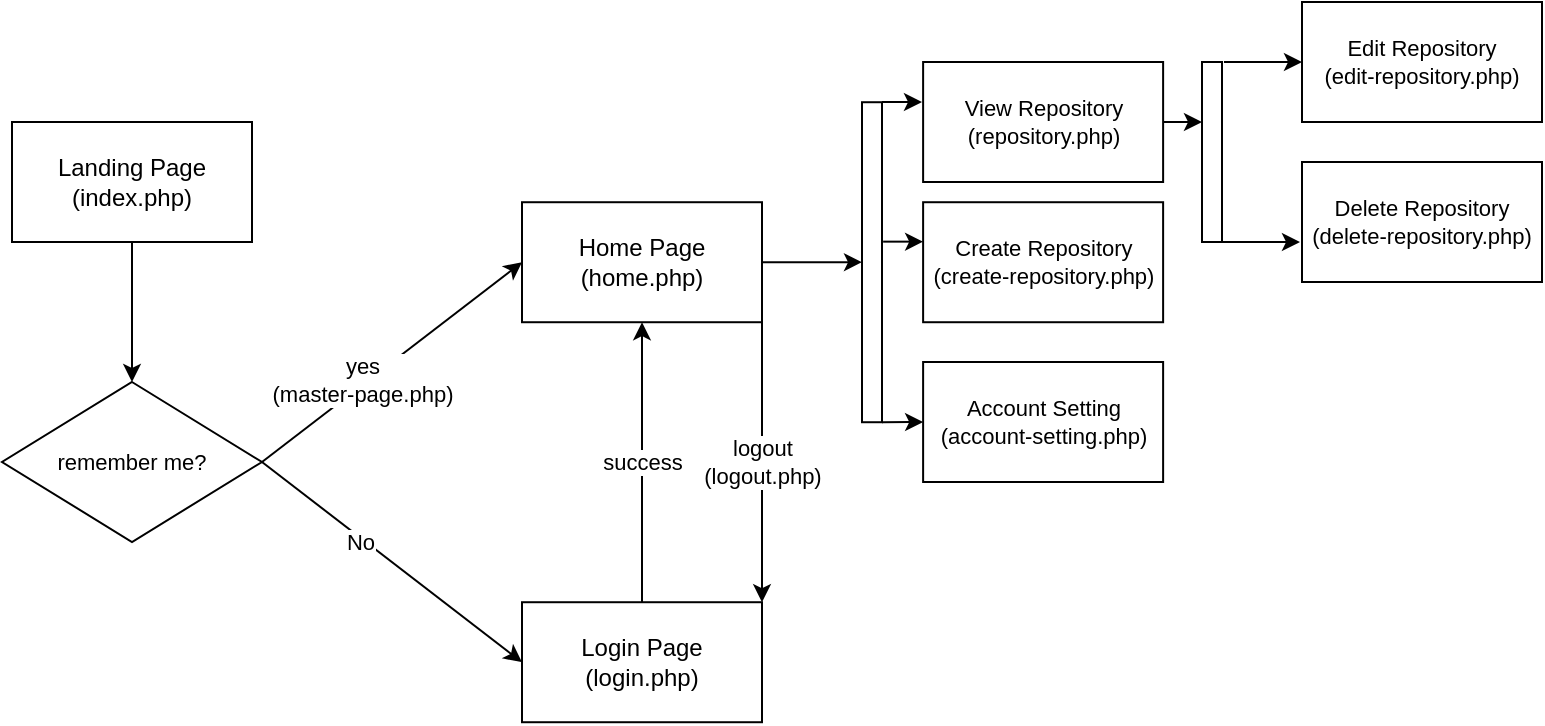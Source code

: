 <mxfile version="20.8.16" type="google"><diagram id="HdG9q-_7CEFRkqEDtFFe" name="Page-1"><mxGraphModel grid="1" page="0" gridSize="10" guides="1" tooltips="1" connect="1" arrows="1" fold="1" pageScale="1" pageWidth="850" pageHeight="1100" math="0" shadow="0"><root><mxCell id="0"/><mxCell id="1" parent="0"/><mxCell id="9" style="edgeStyle=none;shape=connector;rounded=1;html=1;exitX=0.5;exitY=1;exitDx=0;exitDy=0;entryX=0.5;entryY=0;entryDx=0;entryDy=0;labelBackgroundColor=default;strokeColor=default;fontFamily=Helvetica;fontSize=11;fontColor=default;endArrow=classic;" edge="1" parent="1" source="2" target="7"><mxGeometry relative="1" as="geometry"/></mxCell><mxCell id="2" value="Landing Page&lt;br&gt;(index.php)" style="rounded=0;whiteSpace=wrap;html=1;" vertex="1" parent="1"><mxGeometry x="215" y="210" width="120" height="60" as="geometry"/></mxCell><mxCell id="26" style="edgeStyle=none;shape=connector;rounded=1;html=1;exitX=1;exitY=0.5;exitDx=0;exitDy=0;labelBackgroundColor=default;strokeColor=default;fontFamily=Helvetica;fontSize=11;fontColor=default;endArrow=classic;" edge="1" parent="1" source="4" target="25"><mxGeometry relative="1" as="geometry"/></mxCell><mxCell id="39" style="edgeStyle=none;shape=connector;rounded=1;html=1;exitX=1;exitY=1;exitDx=0;exitDy=0;entryX=1;entryY=0;entryDx=0;entryDy=0;labelBackgroundColor=default;strokeColor=default;fontFamily=Helvetica;fontSize=11;fontColor=default;endArrow=classic;" edge="1" parent="1" source="4" target="11"><mxGeometry relative="1" as="geometry"/></mxCell><mxCell id="40" value="logout&lt;br&gt;(logout.php)" style="edgeLabel;html=1;align=center;verticalAlign=middle;resizable=0;points=[];fontSize=11;fontFamily=Helvetica;fontColor=default;" vertex="1" connectable="0" parent="39"><mxGeometry x="0.187" y="-1" relative="1" as="geometry"><mxPoint x="1" y="-13" as="offset"/></mxGeometry></mxCell><mxCell id="4" value="Home Page&lt;br&gt;(home.php)" style="rounded=0;whiteSpace=wrap;html=1;" vertex="1" parent="1"><mxGeometry x="470" y="250.11" width="120" height="60" as="geometry"/></mxCell><mxCell id="12" style="edgeStyle=none;shape=connector;rounded=1;html=1;exitX=1;exitY=0.5;exitDx=0;exitDy=0;entryX=0;entryY=0.5;entryDx=0;entryDy=0;labelBackgroundColor=default;strokeColor=default;fontFamily=Helvetica;fontSize=11;fontColor=default;endArrow=classic;" edge="1" parent="1" source="7" target="11"><mxGeometry relative="1" as="geometry"/></mxCell><mxCell id="13" value="No" style="edgeLabel;html=1;align=center;verticalAlign=middle;resizable=0;points=[];fontSize=11;fontFamily=Helvetica;fontColor=default;" vertex="1" connectable="0" parent="12"><mxGeometry x="-0.237" y="-2" relative="1" as="geometry"><mxPoint as="offset"/></mxGeometry></mxCell><mxCell id="16" style="edgeStyle=none;shape=connector;rounded=1;html=1;exitX=1;exitY=0.5;exitDx=0;exitDy=0;entryX=0;entryY=0.5;entryDx=0;entryDy=0;labelBackgroundColor=default;strokeColor=default;fontFamily=Helvetica;fontSize=11;fontColor=default;endArrow=classic;" edge="1" parent="1" source="7" target="4"><mxGeometry relative="1" as="geometry"/></mxCell><mxCell id="17" value="yes&lt;br&gt;(master-page.php)" style="edgeLabel;html=1;align=center;verticalAlign=middle;resizable=0;points=[];fontSize=11;fontFamily=Helvetica;fontColor=default;" vertex="1" connectable="0" parent="16"><mxGeometry x="-0.212" y="2" relative="1" as="geometry"><mxPoint as="offset"/></mxGeometry></mxCell><mxCell id="7" value="remember me?" style="rhombus;whiteSpace=wrap;html=1;fontFamily=Helvetica;fontSize=11;fontColor=default;" vertex="1" parent="1"><mxGeometry x="210" y="340" width="130" height="80" as="geometry"/></mxCell><mxCell id="14" style="edgeStyle=none;shape=connector;rounded=1;html=1;exitX=0.5;exitY=0;exitDx=0;exitDy=0;entryX=0.5;entryY=1;entryDx=0;entryDy=0;labelBackgroundColor=default;strokeColor=default;fontFamily=Helvetica;fontSize=11;fontColor=default;endArrow=classic;" edge="1" parent="1" source="11" target="4"><mxGeometry relative="1" as="geometry"/></mxCell><mxCell id="36" value="success" style="edgeLabel;html=1;align=center;verticalAlign=middle;resizable=0;points=[];fontSize=11;fontFamily=Helvetica;fontColor=default;" vertex="1" connectable="0" parent="14"><mxGeometry x="-0.355" y="1" relative="1" as="geometry"><mxPoint x="1" y="-25" as="offset"/></mxGeometry></mxCell><mxCell id="11" value="Login Page&lt;br&gt;(login.php)" style="rounded=0;whiteSpace=wrap;html=1;" vertex="1" parent="1"><mxGeometry x="470" y="450.11" width="120" height="60" as="geometry"/></mxCell><mxCell id="22" value="Create Repository&lt;br&gt;(create-repository.php)" style="rounded=0;whiteSpace=wrap;html=1;fontFamily=Helvetica;fontSize=11;fontColor=default;" vertex="1" parent="1"><mxGeometry x="670.56" y="250.11" width="120" height="60" as="geometry"/></mxCell><mxCell id="25" value="" style="rounded=0;whiteSpace=wrap;html=1;fontFamily=Helvetica;fontSize=11;fontColor=default;" vertex="1" parent="1"><mxGeometry x="640" y="200.11" width="10" height="160" as="geometry"/></mxCell><mxCell id="28" value="View Repository&lt;br&gt;(repository.php)" style="rounded=0;whiteSpace=wrap;html=1;fontFamily=Helvetica;fontSize=11;fontColor=default;" vertex="1" parent="1"><mxGeometry x="670.56" y="180" width="120" height="60" as="geometry"/></mxCell><mxCell id="32" style="edgeStyle=none;shape=connector;rounded=1;html=1;exitX=1;exitY=0.25;exitDx=0;exitDy=0;entryX=0;entryY=0.5;entryDx=0;entryDy=0;labelBackgroundColor=default;strokeColor=default;fontFamily=Helvetica;fontSize=11;fontColor=default;endArrow=classic;" edge="1" parent="1" target="33"><mxGeometry relative="1" as="geometry"><mxPoint x="650" y="360.11" as="sourcePoint"/><mxPoint x="720.56" y="360.11" as="targetPoint"/></mxGeometry></mxCell><mxCell id="33" value="Account Setting&lt;br&gt;(account-setting.php)" style="rounded=0;whiteSpace=wrap;html=1;fontFamily=Helvetica;fontSize=11;fontColor=default;" vertex="1" parent="1"><mxGeometry x="670.56" y="330" width="120" height="60" as="geometry"/></mxCell><mxCell id="35" style="edgeStyle=none;shape=connector;rounded=1;html=1;exitX=0.944;exitY=0.125;exitDx=0;exitDy=0;labelBackgroundColor=default;strokeColor=default;fontFamily=Helvetica;fontSize=11;fontColor=default;endArrow=classic;exitPerimeter=0;" edge="1" parent="1"><mxGeometry relative="1" as="geometry"><mxPoint x="650.0" y="200" as="sourcePoint"/><mxPoint x="670" y="200" as="targetPoint"/></mxGeometry></mxCell><mxCell id="-xnz_KUQyMgRN48i0dWl-40" value="Edit Repository&lt;br&gt;(edit-repository.php)" style="rounded=0;whiteSpace=wrap;html=1;fontFamily=Helvetica;fontSize=11;fontColor=default;" vertex="1" parent="1"><mxGeometry x="860" y="150" width="120" height="60" as="geometry"/></mxCell><mxCell id="-xnz_KUQyMgRN48i0dWl-41" value="Delete Repository&lt;br&gt;(delete-repository.php)" style="rounded=0;whiteSpace=wrap;html=1;fontFamily=Helvetica;fontSize=11;fontColor=default;" vertex="1" parent="1"><mxGeometry x="860" y="230" width="120" height="60" as="geometry"/></mxCell><mxCell id="-xnz_KUQyMgRN48i0dWl-43" style="edgeStyle=none;shape=connector;rounded=1;html=1;exitX=1;exitY=0.5;exitDx=0;exitDy=0;labelBackgroundColor=default;strokeColor=default;fontFamily=Helvetica;fontSize=11;fontColor=default;endArrow=classic;" edge="1" parent="1" source="28"><mxGeometry relative="1" as="geometry"><mxPoint x="730.0" y="299.47" as="sourcePoint"/><mxPoint x="810" y="210" as="targetPoint"/></mxGeometry></mxCell><mxCell id="-xnz_KUQyMgRN48i0dWl-44" value="" style="rounded=0;whiteSpace=wrap;html=1;fontFamily=Helvetica;fontSize=11;fontColor=default;" vertex="1" parent="1"><mxGeometry x="810" y="180" width="10" height="90" as="geometry"/></mxCell><mxCell id="-xnz_KUQyMgRN48i0dWl-49" style="edgeStyle=orthogonalEdgeStyle;rounded=0;orthogonalLoop=1;jettySize=auto;html=1;exitX=1.1;exitY=0.155;exitDx=0;exitDy=0;entryX=0;entryY=0.75;entryDx=0;entryDy=0;exitPerimeter=0;" edge="1" parent="1"><mxGeometry relative="1" as="geometry"><mxPoint x="820.98" y="180" as="sourcePoint"/><mxPoint x="859.98" y="180.2" as="targetPoint"/></mxGeometry></mxCell><mxCell id="-xnz_KUQyMgRN48i0dWl-50" style="edgeStyle=orthogonalEdgeStyle;rounded=0;orthogonalLoop=1;jettySize=auto;html=1;exitX=1.1;exitY=0.155;exitDx=0;exitDy=0;entryX=0;entryY=0.75;entryDx=0;entryDy=0;exitPerimeter=0;" edge="1" parent="1"><mxGeometry relative="1" as="geometry"><mxPoint x="820" y="270" as="sourcePoint"/><mxPoint x="859" y="270.2" as="targetPoint"/></mxGeometry></mxCell><mxCell id="-xnz_KUQyMgRN48i0dWl-51" style="edgeStyle=none;shape=connector;rounded=1;html=1;exitX=0.944;exitY=0.125;exitDx=0;exitDy=0;labelBackgroundColor=default;strokeColor=default;fontFamily=Helvetica;fontSize=11;fontColor=default;endArrow=classic;exitPerimeter=0;" edge="1" parent="1"><mxGeometry relative="1" as="geometry"><mxPoint x="650.56" y="269.82" as="sourcePoint"/><mxPoint x="670.56" y="269.82" as="targetPoint"/></mxGeometry></mxCell></root></mxGraphModel></diagram></mxfile>